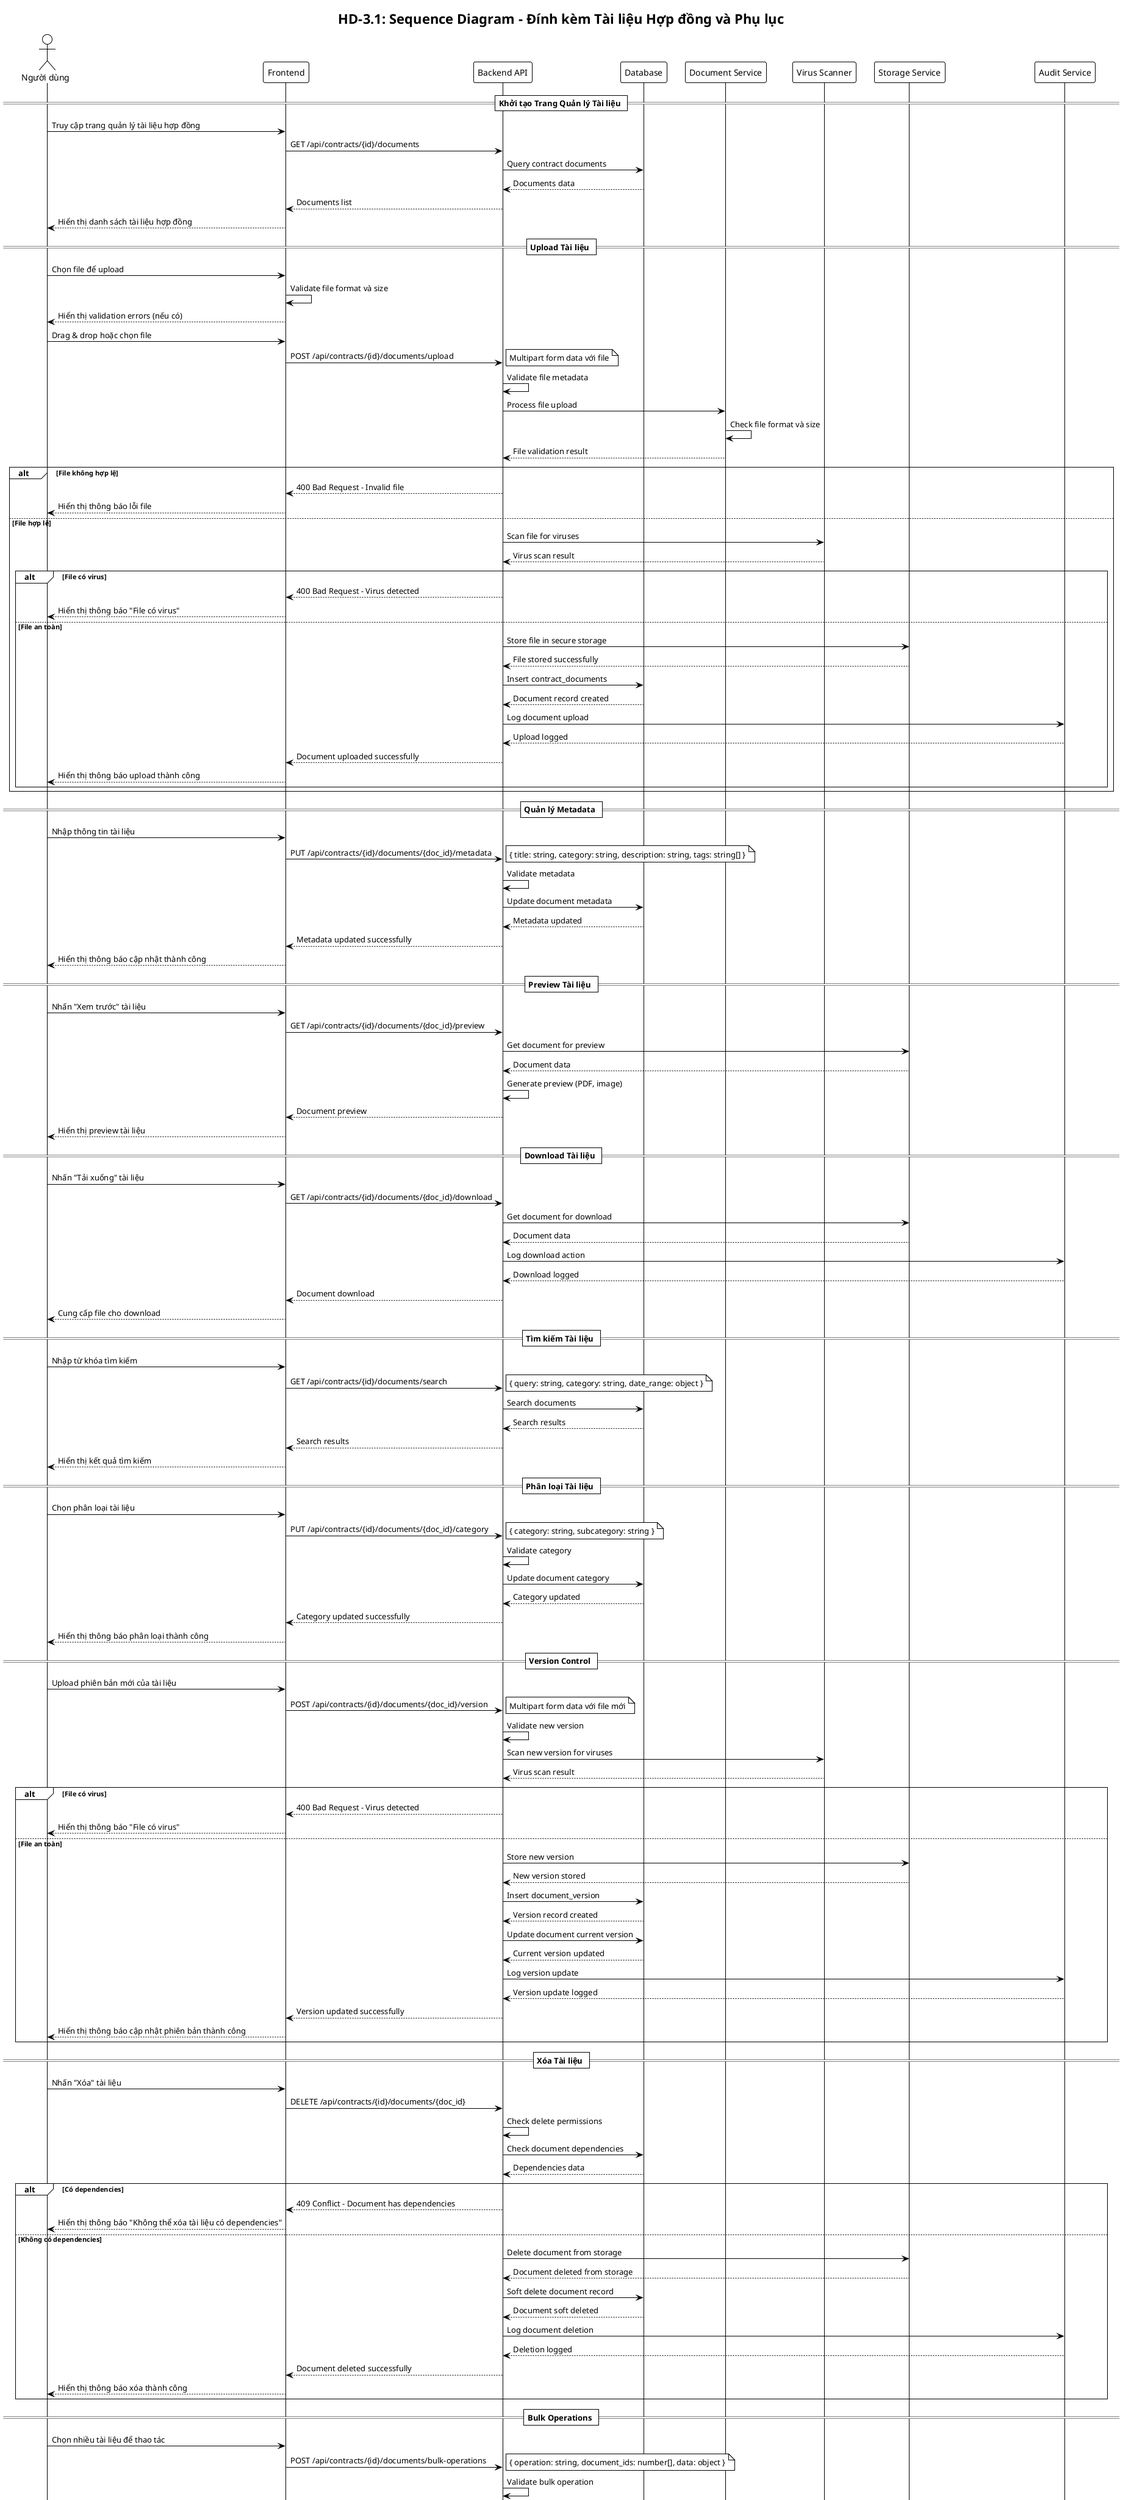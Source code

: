 @startuml HD-3.1 Sequence Diagram
!theme plain
skinparam sequenceFontSize 12

title HD-3.1: Sequence Diagram - Đính kèm Tài liệu Hợp đồng và Phụ lục

actor "Người dùng" as U
participant "Frontend" as F
participant "Backend API" as B
participant "Database" as D
participant "Document Service" as DS
participant "Virus Scanner" as VS
participant "Storage Service" as SS
participant "Audit Service" as AS

== Khởi tạo Trang Quản lý Tài liệu ==

U -> F: Truy cập trang quản lý tài liệu hợp đồng
F -> B: GET /api/contracts/{id}/documents
B -> D: Query contract documents
D --> B: Documents data
B --> F: Documents list
F --> U: Hiển thị danh sách tài liệu hợp đồng

== Upload Tài liệu ==

U -> F: Chọn file để upload
F -> F: Validate file format và size
F --> U: Hiển thị validation errors (nếu có)

U -> F: Drag & drop hoặc chọn file
F -> B: POST /api/contracts/{id}/documents/upload
note right: Multipart form data với file

B -> B: Validate file metadata
B -> DS: Process file upload
DS -> DS: Check file format và size
DS --> B: File validation result

alt File không hợp lệ
    B --> F: 400 Bad Request - Invalid file
    F --> U: Hiển thị thông báo lỗi file
else File hợp lệ
    B -> VS: Scan file for viruses
    VS --> B: Virus scan result
    
    alt File có virus
        B --> F: 400 Bad Request - Virus detected
        F --> U: Hiển thị thông báo "File có virus"
    else File an toàn
        B -> SS: Store file in secure storage
        SS --> B: File stored successfully
        B -> D: Insert contract_documents
        D --> B: Document record created
        B -> AS: Log document upload
        AS --> B: Upload logged
        B --> F: Document uploaded successfully
        F --> U: Hiển thị thông báo upload thành công
    end
end

== Quản lý Metadata ==

U -> F: Nhập thông tin tài liệu
F -> B: PUT /api/contracts/{id}/documents/{doc_id}/metadata
note right: { title: string, category: string, description: string, tags: string[] }

B -> B: Validate metadata
B -> D: Update document metadata
D --> B: Metadata updated
B --> F: Metadata updated successfully
F --> U: Hiển thị thông báo cập nhật thành công

== Preview Tài liệu ==

U -> F: Nhấn "Xem trước" tài liệu
F -> B: GET /api/contracts/{id}/documents/{doc_id}/preview
B -> SS: Get document for preview
SS --> B: Document data
B -> B: Generate preview (PDF, image)
B --> F: Document preview
F --> U: Hiển thị preview tài liệu

== Download Tài liệu ==

U -> F: Nhấn "Tải xuống" tài liệu
F -> B: GET /api/contracts/{id}/documents/{doc_id}/download
B -> SS: Get document for download
SS --> B: Document data
B -> AS: Log download action
AS --> B: Download logged
B --> F: Document download
F --> U: Cung cấp file cho download

== Tìm kiếm Tài liệu ==

U -> F: Nhập từ khóa tìm kiếm
F -> B: GET /api/contracts/{id}/documents/search
note right: { query: string, category: string, date_range: object }

B -> D: Search documents
D --> B: Search results
B --> F: Search results
F --> U: Hiển thị kết quả tìm kiếm

== Phân loại Tài liệu ==

U -> F: Chọn phân loại tài liệu
F -> B: PUT /api/contracts/{id}/documents/{doc_id}/category
note right: { category: string, subcategory: string }

B -> B: Validate category
B -> D: Update document category
D --> B: Category updated
B --> F: Category updated successfully
F --> U: Hiển thị thông báo phân loại thành công

== Version Control ==

U -> F: Upload phiên bản mới của tài liệu
F -> B: POST /api/contracts/{id}/documents/{doc_id}/version
note right: Multipart form data với file mới

B -> B: Validate new version
B -> VS: Scan new version for viruses
VS --> B: Virus scan result

alt File có virus
    B --> F: 400 Bad Request - Virus detected
    F --> U: Hiển thị thông báo "File có virus"
else File an toàn
    B -> SS: Store new version
    SS --> B: New version stored
    B -> D: Insert document_version
    D --> B: Version record created
    B -> D: Update document current version
    D --> B: Current version updated
    B -> AS: Log version update
    AS --> B: Version update logged
    B --> F: Version updated successfully
    F --> U: Hiển thị thông báo cập nhật phiên bản thành công
end

== Xóa Tài liệu ==

U -> F: Nhấn "Xóa" tài liệu
F -> B: DELETE /api/contracts/{id}/documents/{doc_id}
B -> B: Check delete permissions
B -> D: Check document dependencies
D --> B: Dependencies data

alt Có dependencies
    B --> F: 409 Conflict - Document has dependencies
    F --> U: Hiển thị thông báo "Không thể xóa tài liệu có dependencies"
else Không có dependencies
    B -> SS: Delete document from storage
    SS --> B: Document deleted from storage
    B -> D: Soft delete document record
    D --> B: Document soft deleted
    B -> AS: Log document deletion
    AS --> B: Deletion logged
    B --> F: Document deleted successfully
    F --> U: Hiển thị thông báo xóa thành công
end

== Bulk Operations ==

U -> F: Chọn nhiều tài liệu để thao tác
F -> B: POST /api/contracts/{id}/documents/bulk-operations
note right: { operation: string, document_ids: number[], data: object }

B -> B: Validate bulk operation
B -> D: Process bulk operation
D --> B: Bulk operation results
B -> AS: Log bulk operation
AS --> B: Bulk operation logged
B --> F: Bulk operation results
F --> U: Hiển thị kết quả thao tác hàng loạt

== Backup Tài liệu ==

B -> SS: Trigger automatic backup
SS -> SS: Create backup of important documents
SS --> B: Backup completed
B -> D: Update backup status
D --> B: Backup status updated
B -> AS: Log backup action
AS --> B: Backup logged

== Xử lý Lỗi ==

alt File quá lớn
    B --> F: 413 Payload Too Large
    F --> U: Hiển thị thông báo "File quá lớn"
else Định dạng không hỗ trợ
    B --> F: 400 Bad Request - Unsupported format
    F --> U: Hiển thị thông báo "Định dạng không hỗ trợ"
else Không có quyền upload
    B --> F: 403 Forbidden
    F --> U: Hiển thị thông báo "Không có quyền upload"
else Lỗi storage
    B --> F: 500 Internal Server Error
    F --> U: Hiển thị thông báo lỗi storage
end

@enduml
